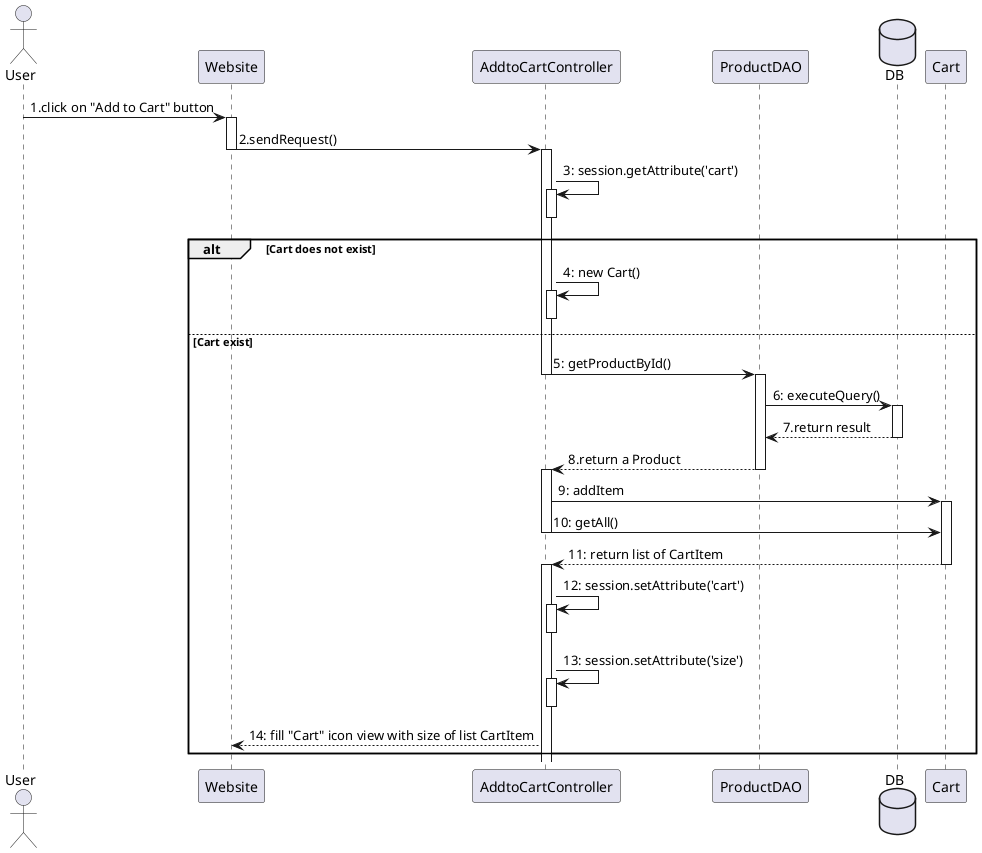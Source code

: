 @startuml

actor       User
participant Website
participant AddtoCartController
participant ProductDAO
database DB
participant Cart

User -> Website  ++: 1.click on "Add to Cart" button
Website -> AddtoCartController --++: 2.sendRequest()
AddtoCartController -> AddtoCartController ++--: 3: session.getAttribute('cart')

alt Cart does not exist
    AddtoCartController -> AddtoCartController ++--: 4: new Cart()
else Cart exist
    AddtoCartController -> ProductDAO --++: 5: getProductById()
    ProductDAO -> DB ++: 6: executeQuery()
    DB --> ProductDAO --: 7.return result
    ProductDAO --> AddtoCartController --++: 8.return a Product
    AddtoCartController -> Cart ++: 9: addItem
    AddtoCartController -> Cart --: 10: getAll()
    Cart --> AddtoCartController --++: 11: return list of CartItem
    AddtoCartController -> AddtoCartController ++--: 12: session.setAttribute('cart')
    AddtoCartController -> AddtoCartController ++--: 13: session.setAttribute('size')
    AddtoCartController --> Website : 14: fill "Cart" icon view with size of list CartItem

end

@enduml